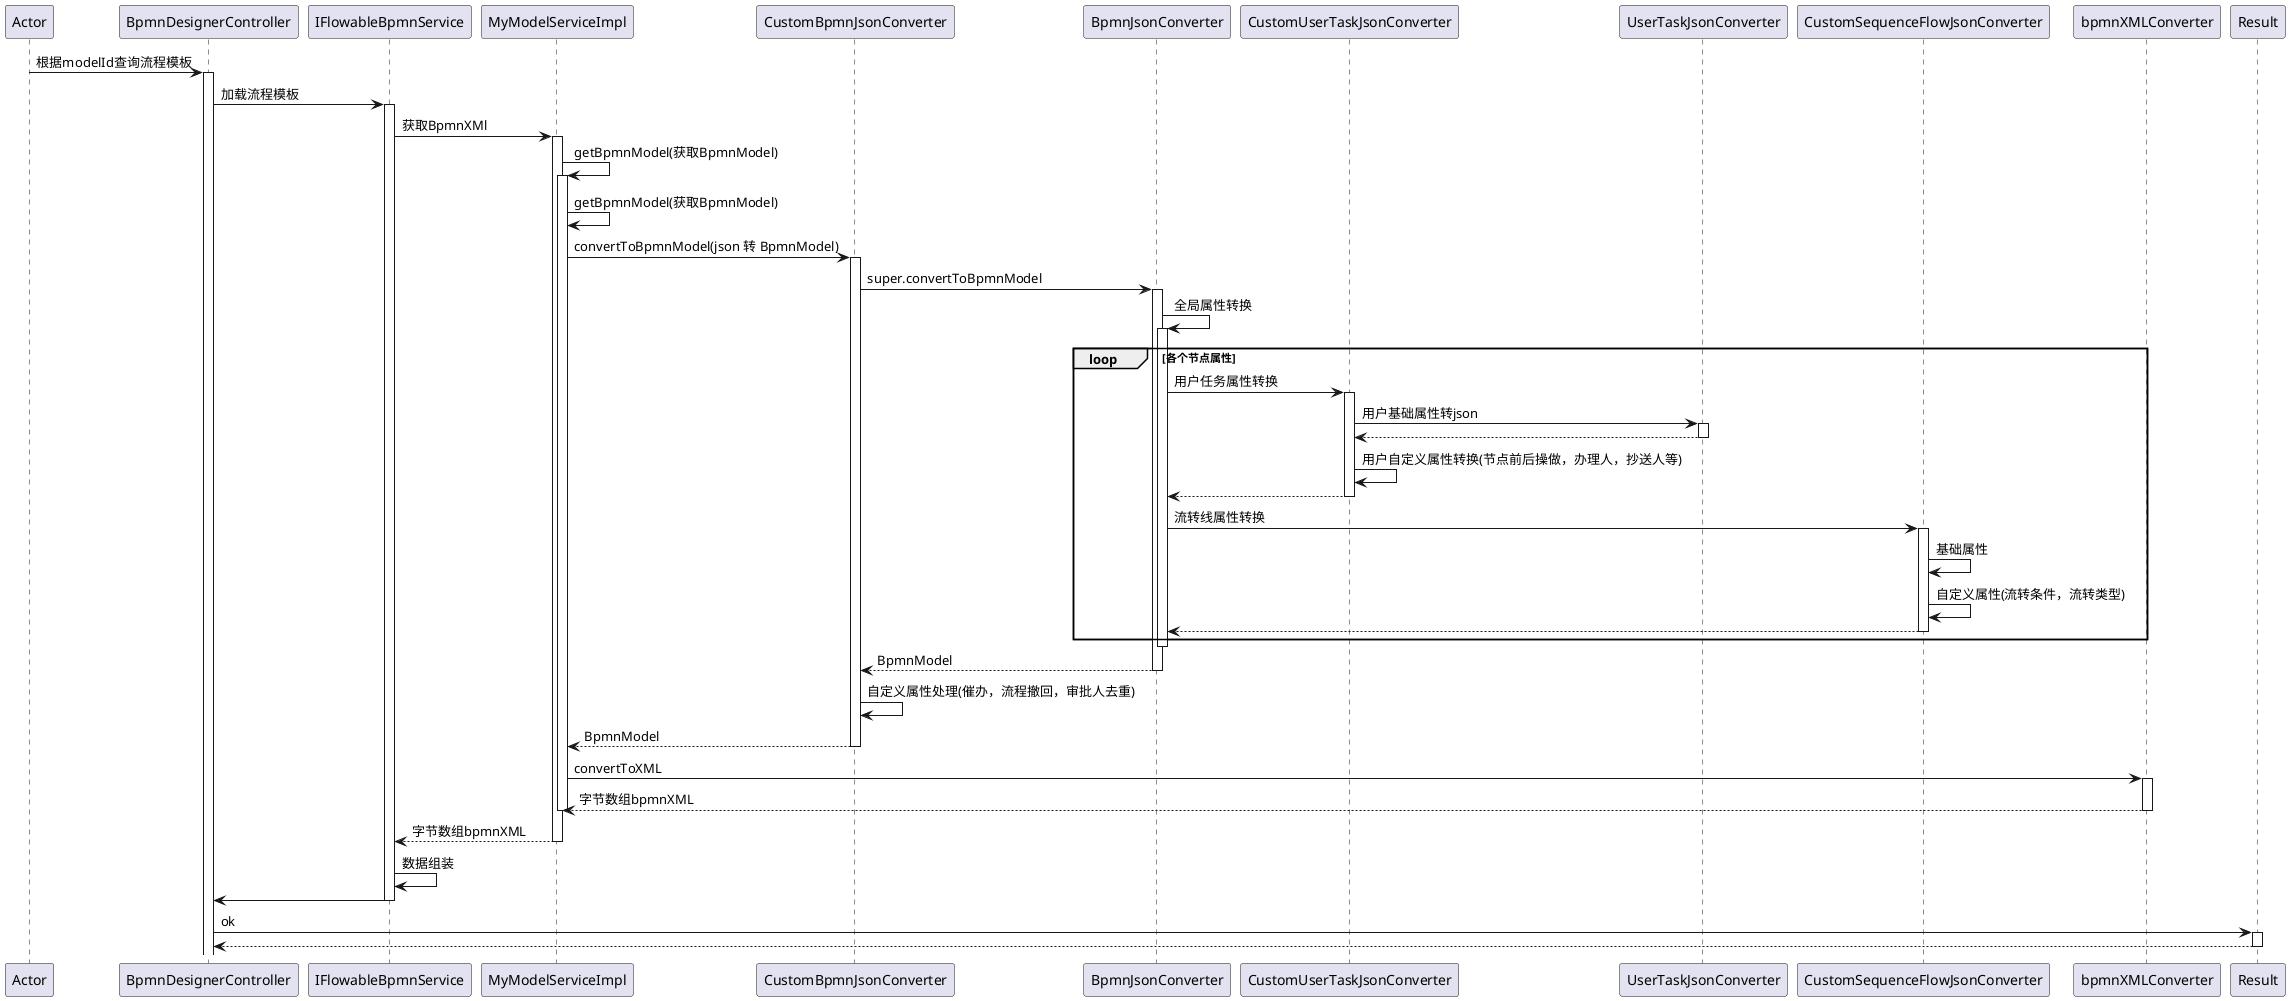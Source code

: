 @startuml
participant Actor
Actor -> BpmnDesignerController : 根据modelId查询流程模板
activate BpmnDesignerController
BpmnDesignerController -> IFlowableBpmnService : 加载流程模板
activate IFlowableBpmnService
IFlowableBpmnService-> MyModelServiceImpl:获取BpmnXMl
activate MyModelServiceImpl
MyModelServiceImpl->MyModelServiceImpl : getBpmnModel(获取BpmnModel)
activate MyModelServiceImpl
MyModelServiceImpl->MyModelServiceImpl : getBpmnModel(获取BpmnModel)
MyModelServiceImpl->CustomBpmnJsonConverter : convertToBpmnModel(json 转 BpmnModel)
activate CustomBpmnJsonConverter
CustomBpmnJsonConverter->BpmnJsonConverter:super.convertToBpmnModel
activate BpmnJsonConverter
BpmnJsonConverter->BpmnJsonConverter: 全局属性转换
activate BpmnJsonConverter
       loop 各个节点属性
         BpmnJsonConverter -> CustomUserTaskJsonConverter: 用户任务属性转换
         activate CustomUserTaskJsonConverter
         CustomUserTaskJsonConverter->UserTaskJsonConverter:用户基础属性转json
         activate UserTaskJsonConverter
         UserTaskJsonConverter-->CustomUserTaskJsonConverter
         deactivate UserTaskJsonConverter
         CustomUserTaskJsonConverter->CustomUserTaskJsonConverter:用户自定义属性转换(节点前后操做，办理人，抄送人等)
         CustomUserTaskJsonConverter-->BpmnJsonConverter
         deactivate CustomUserTaskJsonConverter
         BpmnJsonConverter->CustomSequenceFlowJsonConverter: 流转线属性转换
         activate CustomSequenceFlowJsonConverter
         CustomSequenceFlowJsonConverter->CustomSequenceFlowJsonConverter: 基础属性
         CustomSequenceFlowJsonConverter->CustomSequenceFlowJsonConverter: 自定义属性(流转条件，流转类型)
         CustomSequenceFlowJsonConverter-->BpmnJsonConverter
         deactivate CustomSequenceFlowJsonConverter
       end
deactivate BpmnJsonConverter
BpmnJsonConverter-->CustomBpmnJsonConverter:BpmnModel
deactivate BpmnJsonConverter
CustomBpmnJsonConverter->CustomBpmnJsonConverter: 自定义属性处理(催办，流程撤回，审批人去重)
CustomBpmnJsonConverter-->MyModelServiceImpl:BpmnModel
deactivate CustomBpmnJsonConverter
MyModelServiceImpl->bpmnXMLConverter:convertToXML
activate bpmnXMLConverter
bpmnXMLConverter-->MyModelServiceImpl:字节数组bpmnXML
deactivate bpmnXMLConverter
deactivate MyModelServiceImpl
MyModelServiceImpl-->IFlowableBpmnService:字节数组bpmnXML
deactivate MyModelServiceImpl
IFlowableBpmnService->IFlowableBpmnService:数据组装
IFlowableBpmnService->BpmnDesignerController
deactivate IFlowableBpmnService
BpmnDesignerController -> Result : ok
activate Result
Result --> BpmnDesignerController
deactivate Result
@enduml
